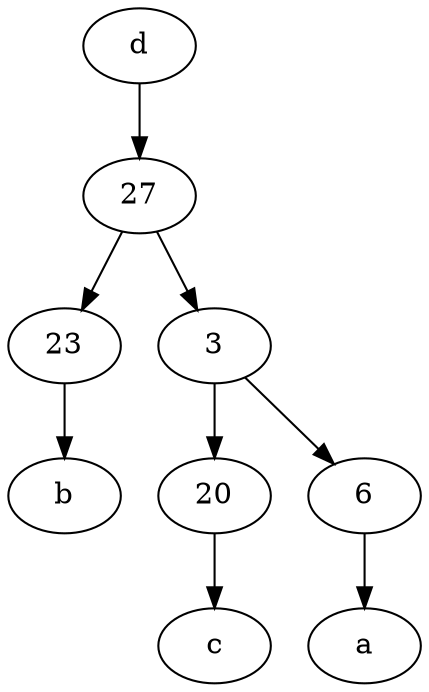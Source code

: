 digraph  {
	d [pos="20,30!"];
	20;
	6;
	23;
	27;
	3;
	27 -> 23;
	23 -> b;
	3 -> 20;
	6 -> a;
	20 -> c;
	d -> 27;
	3 -> 6;
	27 -> 3;

	}